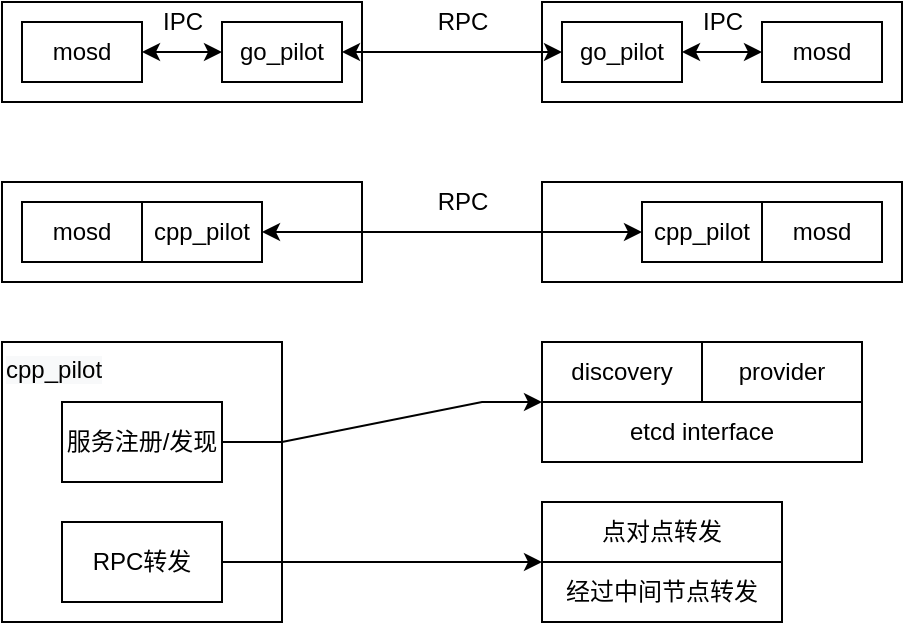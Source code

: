 <mxfile version="15.0.2" type="github">
  <diagram id="prtHgNgQTEPvFCAcTncT" name="Page-1">
    <mxGraphModel dx="865" dy="486" grid="1" gridSize="10" guides="1" tooltips="1" connect="1" arrows="1" fold="1" page="1" pageScale="1" pageWidth="827" pageHeight="1169" math="0" shadow="0">
      <root>
        <mxCell id="0" />
        <mxCell id="1" parent="0" />
        <mxCell id="VUhCnDPMTSJ1DIjVigsS-2" value="" style="rounded=0;whiteSpace=wrap;html=1;" vertex="1" parent="1">
          <mxGeometry x="90" y="190" width="180" height="50" as="geometry" />
        </mxCell>
        <mxCell id="VUhCnDPMTSJ1DIjVigsS-5" value="mosd" style="rounded=0;whiteSpace=wrap;html=1;" vertex="1" parent="1">
          <mxGeometry x="100" y="200" width="60" height="30" as="geometry" />
        </mxCell>
        <mxCell id="VUhCnDPMTSJ1DIjVigsS-13" style="edgeStyle=orthogonalEdgeStyle;rounded=0;orthogonalLoop=1;jettySize=auto;html=1;entryX=1;entryY=0.5;entryDx=0;entryDy=0;startArrow=classic;startFill=1;" edge="1" parent="1" source="VUhCnDPMTSJ1DIjVigsS-6" target="VUhCnDPMTSJ1DIjVigsS-5">
          <mxGeometry relative="1" as="geometry" />
        </mxCell>
        <mxCell id="VUhCnDPMTSJ1DIjVigsS-6" value="go_pilot" style="rounded=0;whiteSpace=wrap;html=1;" vertex="1" parent="1">
          <mxGeometry x="200" y="200" width="60" height="30" as="geometry" />
        </mxCell>
        <mxCell id="VUhCnDPMTSJ1DIjVigsS-7" value="" style="rounded=0;whiteSpace=wrap;html=1;" vertex="1" parent="1">
          <mxGeometry x="360" y="190" width="180" height="50" as="geometry" />
        </mxCell>
        <mxCell id="VUhCnDPMTSJ1DIjVigsS-11" style="edgeStyle=orthogonalEdgeStyle;rounded=0;orthogonalLoop=1;jettySize=auto;html=1;entryX=0;entryY=0.5;entryDx=0;entryDy=0;startArrow=classic;startFill=1;" edge="1" parent="1" source="VUhCnDPMTSJ1DIjVigsS-6" target="VUhCnDPMTSJ1DIjVigsS-9">
          <mxGeometry relative="1" as="geometry" />
        </mxCell>
        <mxCell id="VUhCnDPMTSJ1DIjVigsS-8" value="mosd" style="rounded=0;whiteSpace=wrap;html=1;" vertex="1" parent="1">
          <mxGeometry x="470" y="200" width="60" height="30" as="geometry" />
        </mxCell>
        <mxCell id="VUhCnDPMTSJ1DIjVigsS-14" style="edgeStyle=orthogonalEdgeStyle;rounded=0;orthogonalLoop=1;jettySize=auto;html=1;entryX=0;entryY=0.5;entryDx=0;entryDy=0;startArrow=classic;startFill=1;" edge="1" parent="1" source="VUhCnDPMTSJ1DIjVigsS-9" target="VUhCnDPMTSJ1DIjVigsS-8">
          <mxGeometry relative="1" as="geometry" />
        </mxCell>
        <mxCell id="VUhCnDPMTSJ1DIjVigsS-9" value="go_pilot" style="rounded=0;whiteSpace=wrap;html=1;" vertex="1" parent="1">
          <mxGeometry x="370" y="200" width="60" height="30" as="geometry" />
        </mxCell>
        <mxCell id="VUhCnDPMTSJ1DIjVigsS-15" value="RPC" style="text;html=1;resizable=0;autosize=1;align=center;verticalAlign=middle;points=[];fillColor=none;strokeColor=none;rounded=0;" vertex="1" parent="1">
          <mxGeometry x="300" y="190" width="40" height="20" as="geometry" />
        </mxCell>
        <mxCell id="VUhCnDPMTSJ1DIjVigsS-16" value="IPC" style="text;html=1;resizable=0;autosize=1;align=center;verticalAlign=middle;points=[];fillColor=none;strokeColor=none;rounded=0;" vertex="1" parent="1">
          <mxGeometry x="160" y="190" width="40" height="20" as="geometry" />
        </mxCell>
        <mxCell id="VUhCnDPMTSJ1DIjVigsS-17" value="IPC" style="text;html=1;resizable=0;autosize=1;align=center;verticalAlign=middle;points=[];fillColor=none;strokeColor=none;rounded=0;" vertex="1" parent="1">
          <mxGeometry x="430" y="190" width="40" height="20" as="geometry" />
        </mxCell>
        <mxCell id="VUhCnDPMTSJ1DIjVigsS-18" value="" style="rounded=0;whiteSpace=wrap;html=1;" vertex="1" parent="1">
          <mxGeometry x="90" y="280" width="180" height="50" as="geometry" />
        </mxCell>
        <mxCell id="VUhCnDPMTSJ1DIjVigsS-19" value="mosd" style="rounded=0;whiteSpace=wrap;html=1;" vertex="1" parent="1">
          <mxGeometry x="100" y="290" width="60" height="30" as="geometry" />
        </mxCell>
        <mxCell id="VUhCnDPMTSJ1DIjVigsS-21" value="cpp_pilot" style="rounded=0;whiteSpace=wrap;html=1;" vertex="1" parent="1">
          <mxGeometry x="160" y="290" width="60" height="30" as="geometry" />
        </mxCell>
        <mxCell id="VUhCnDPMTSJ1DIjVigsS-22" value="" style="rounded=0;whiteSpace=wrap;html=1;" vertex="1" parent="1">
          <mxGeometry x="360" y="280" width="180" height="50" as="geometry" />
        </mxCell>
        <mxCell id="VUhCnDPMTSJ1DIjVigsS-23" style="edgeStyle=orthogonalEdgeStyle;rounded=0;orthogonalLoop=1;jettySize=auto;html=1;entryX=0;entryY=0.5;entryDx=0;entryDy=0;startArrow=classic;startFill=1;" edge="1" parent="1" source="VUhCnDPMTSJ1DIjVigsS-21" target="VUhCnDPMTSJ1DIjVigsS-26">
          <mxGeometry relative="1" as="geometry" />
        </mxCell>
        <mxCell id="VUhCnDPMTSJ1DIjVigsS-24" value="mosd" style="rounded=0;whiteSpace=wrap;html=1;" vertex="1" parent="1">
          <mxGeometry x="470" y="290" width="60" height="30" as="geometry" />
        </mxCell>
        <mxCell id="VUhCnDPMTSJ1DIjVigsS-26" value="cpp_pilot" style="rounded=0;whiteSpace=wrap;html=1;" vertex="1" parent="1">
          <mxGeometry x="410" y="290" width="60" height="30" as="geometry" />
        </mxCell>
        <mxCell id="VUhCnDPMTSJ1DIjVigsS-27" value="RPC" style="text;html=1;resizable=0;autosize=1;align=center;verticalAlign=middle;points=[];fillColor=none;strokeColor=none;rounded=0;" vertex="1" parent="1">
          <mxGeometry x="300" y="280" width="40" height="20" as="geometry" />
        </mxCell>
        <mxCell id="VUhCnDPMTSJ1DIjVigsS-31" value="" style="rounded=0;whiteSpace=wrap;html=1;" vertex="1" parent="1">
          <mxGeometry x="90" y="360" width="140" height="140" as="geometry" />
        </mxCell>
        <mxCell id="VUhCnDPMTSJ1DIjVigsS-47" style="edgeStyle=entityRelationEdgeStyle;rounded=0;orthogonalLoop=1;jettySize=auto;html=1;entryX=0;entryY=0;entryDx=0;entryDy=0;startArrow=none;startFill=0;" edge="1" parent="1" source="VUhCnDPMTSJ1DIjVigsS-32" target="VUhCnDPMTSJ1DIjVigsS-42">
          <mxGeometry relative="1" as="geometry" />
        </mxCell>
        <mxCell id="VUhCnDPMTSJ1DIjVigsS-32" value="服务注册/发现" style="rounded=0;whiteSpace=wrap;html=1;" vertex="1" parent="1">
          <mxGeometry x="120" y="390" width="80" height="40" as="geometry" />
        </mxCell>
        <mxCell id="VUhCnDPMTSJ1DIjVigsS-48" style="edgeStyle=entityRelationEdgeStyle;rounded=0;orthogonalLoop=1;jettySize=auto;html=1;entryX=0;entryY=0;entryDx=0;entryDy=0;startArrow=none;startFill=0;" edge="1" parent="1" source="VUhCnDPMTSJ1DIjVigsS-33" target="VUhCnDPMTSJ1DIjVigsS-41">
          <mxGeometry relative="1" as="geometry" />
        </mxCell>
        <mxCell id="VUhCnDPMTSJ1DIjVigsS-33" value="RPC转发" style="rounded=0;whiteSpace=wrap;html=1;" vertex="1" parent="1">
          <mxGeometry x="120" y="450" width="80" height="40" as="geometry" />
        </mxCell>
        <mxCell id="VUhCnDPMTSJ1DIjVigsS-35" value="&lt;span style=&quot;color: rgb(0, 0, 0); font-family: helvetica; font-size: 12px; font-style: normal; font-weight: 400; letter-spacing: normal; text-align: center; text-indent: 0px; text-transform: none; word-spacing: 0px; background-color: rgb(248, 249, 250); display: inline; float: none;&quot;&gt;cpp_pilot&lt;/span&gt;" style="text;whiteSpace=wrap;html=1;" vertex="1" parent="1">
          <mxGeometry x="90" y="360" width="70" height="30" as="geometry" />
        </mxCell>
        <mxCell id="VUhCnDPMTSJ1DIjVigsS-36" value="" style="rounded=0;whiteSpace=wrap;html=1;" vertex="1" parent="1">
          <mxGeometry x="360" y="440" width="120" height="60" as="geometry" />
        </mxCell>
        <mxCell id="VUhCnDPMTSJ1DIjVigsS-37" value="" style="rounded=0;whiteSpace=wrap;html=1;" vertex="1" parent="1">
          <mxGeometry x="360" y="360" width="160" height="60" as="geometry" />
        </mxCell>
        <mxCell id="VUhCnDPMTSJ1DIjVigsS-40" value="点对点转发" style="rounded=0;whiteSpace=wrap;html=1;" vertex="1" parent="1">
          <mxGeometry x="360" y="440" width="120" height="30" as="geometry" />
        </mxCell>
        <mxCell id="VUhCnDPMTSJ1DIjVigsS-41" value="经过中间节点转发" style="rounded=0;whiteSpace=wrap;html=1;" vertex="1" parent="1">
          <mxGeometry x="360" y="470" width="120" height="30" as="geometry" />
        </mxCell>
        <mxCell id="VUhCnDPMTSJ1DIjVigsS-42" value="etcd interface" style="rounded=0;whiteSpace=wrap;html=1;" vertex="1" parent="1">
          <mxGeometry x="360" y="390" width="160" height="30" as="geometry" />
        </mxCell>
        <mxCell id="VUhCnDPMTSJ1DIjVigsS-44" value="discovery" style="rounded=0;whiteSpace=wrap;html=1;" vertex="1" parent="1">
          <mxGeometry x="360" y="360" width="80" height="30" as="geometry" />
        </mxCell>
        <mxCell id="VUhCnDPMTSJ1DIjVigsS-46" value="provider" style="rounded=0;whiteSpace=wrap;html=1;" vertex="1" parent="1">
          <mxGeometry x="440" y="360" width="80" height="30" as="geometry" />
        </mxCell>
      </root>
    </mxGraphModel>
  </diagram>
</mxfile>
